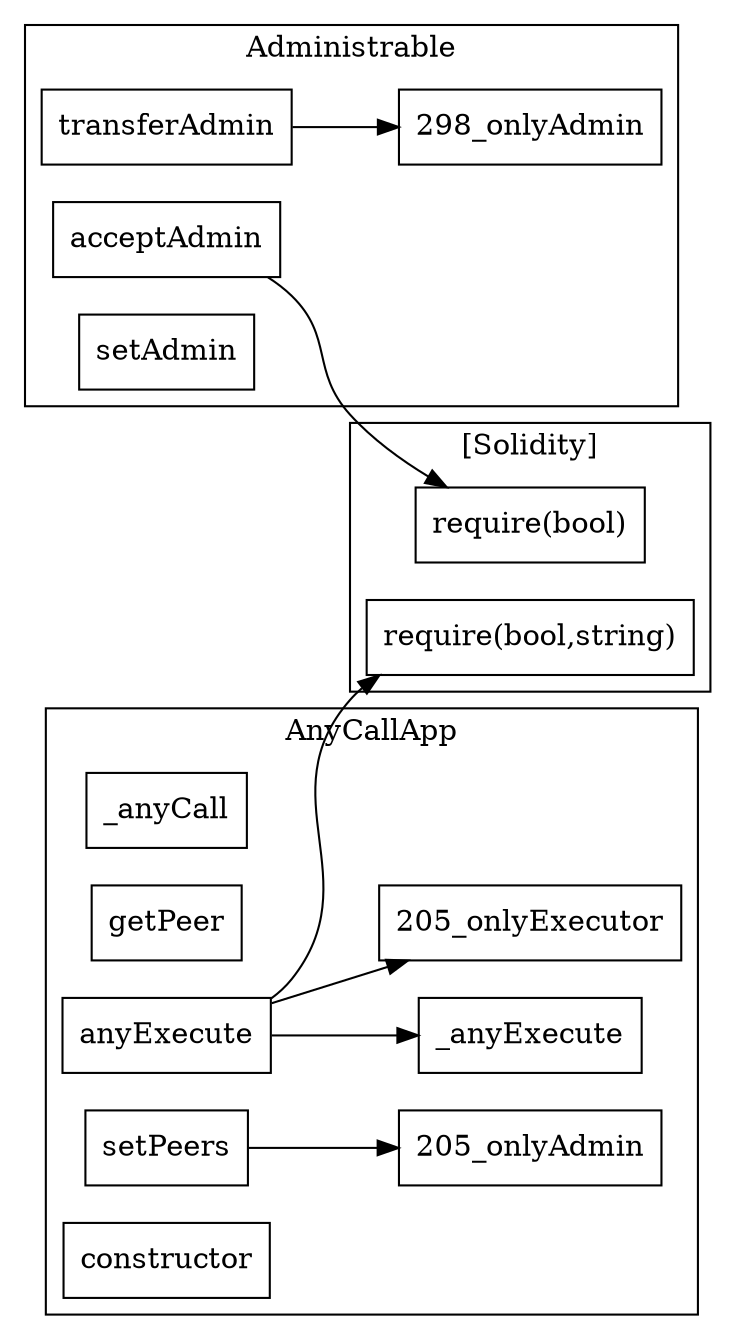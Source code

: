 strict digraph {
rankdir="LR"
node [shape=box]
subgraph cluster_298_Administrable {
label = "Administrable"
"298_acceptAdmin" [label="acceptAdmin"]
"298_transferAdmin" [label="transferAdmin"]
"298_setAdmin" [label="setAdmin"]
"298_transferAdmin" -> "298_onlyAdmin"
}subgraph cluster_205_AnyCallApp {
label = "AnyCallApp"
"205__anyCall" [label="_anyCall"]
"205_getPeer" [label="getPeer"]
"205_anyExecute" [label="anyExecute"]
"205_setPeers" [label="setPeers"]
"205__anyExecute" [label="_anyExecute"]
"205_constructor" [label="constructor"]
"205_anyExecute" -> "205_onlyExecutor"
"205_anyExecute" -> "205__anyExecute"
"205_setPeers" -> "205_onlyAdmin"
}subgraph cluster_solidity {
label = "[Solidity]"
"require(bool)" 
"require(bool,string)" 
"298_acceptAdmin" -> "require(bool)"
"205_anyExecute" -> "require(bool,string)"
}
}